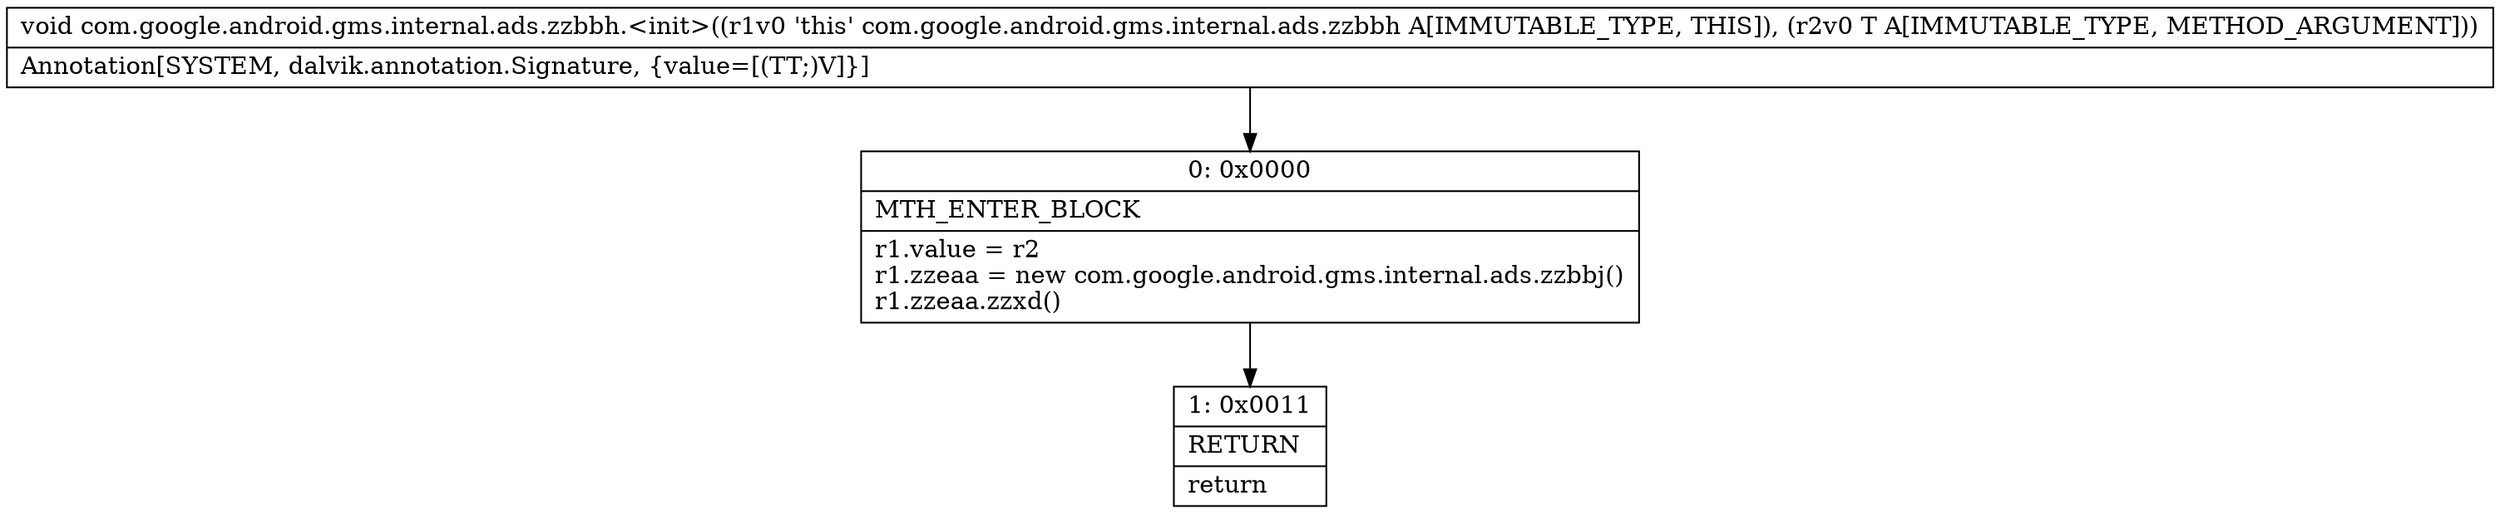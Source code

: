 digraph "CFG forcom.google.android.gms.internal.ads.zzbbh.\<init\>(Ljava\/lang\/Object;)V" {
Node_0 [shape=record,label="{0\:\ 0x0000|MTH_ENTER_BLOCK\l|r1.value = r2\lr1.zzeaa = new com.google.android.gms.internal.ads.zzbbj()\lr1.zzeaa.zzxd()\l}"];
Node_1 [shape=record,label="{1\:\ 0x0011|RETURN\l|return\l}"];
MethodNode[shape=record,label="{void com.google.android.gms.internal.ads.zzbbh.\<init\>((r1v0 'this' com.google.android.gms.internal.ads.zzbbh A[IMMUTABLE_TYPE, THIS]), (r2v0 T A[IMMUTABLE_TYPE, METHOD_ARGUMENT]))  | Annotation[SYSTEM, dalvik.annotation.Signature, \{value=[(TT;)V]\}]\l}"];
MethodNode -> Node_0;
Node_0 -> Node_1;
}

